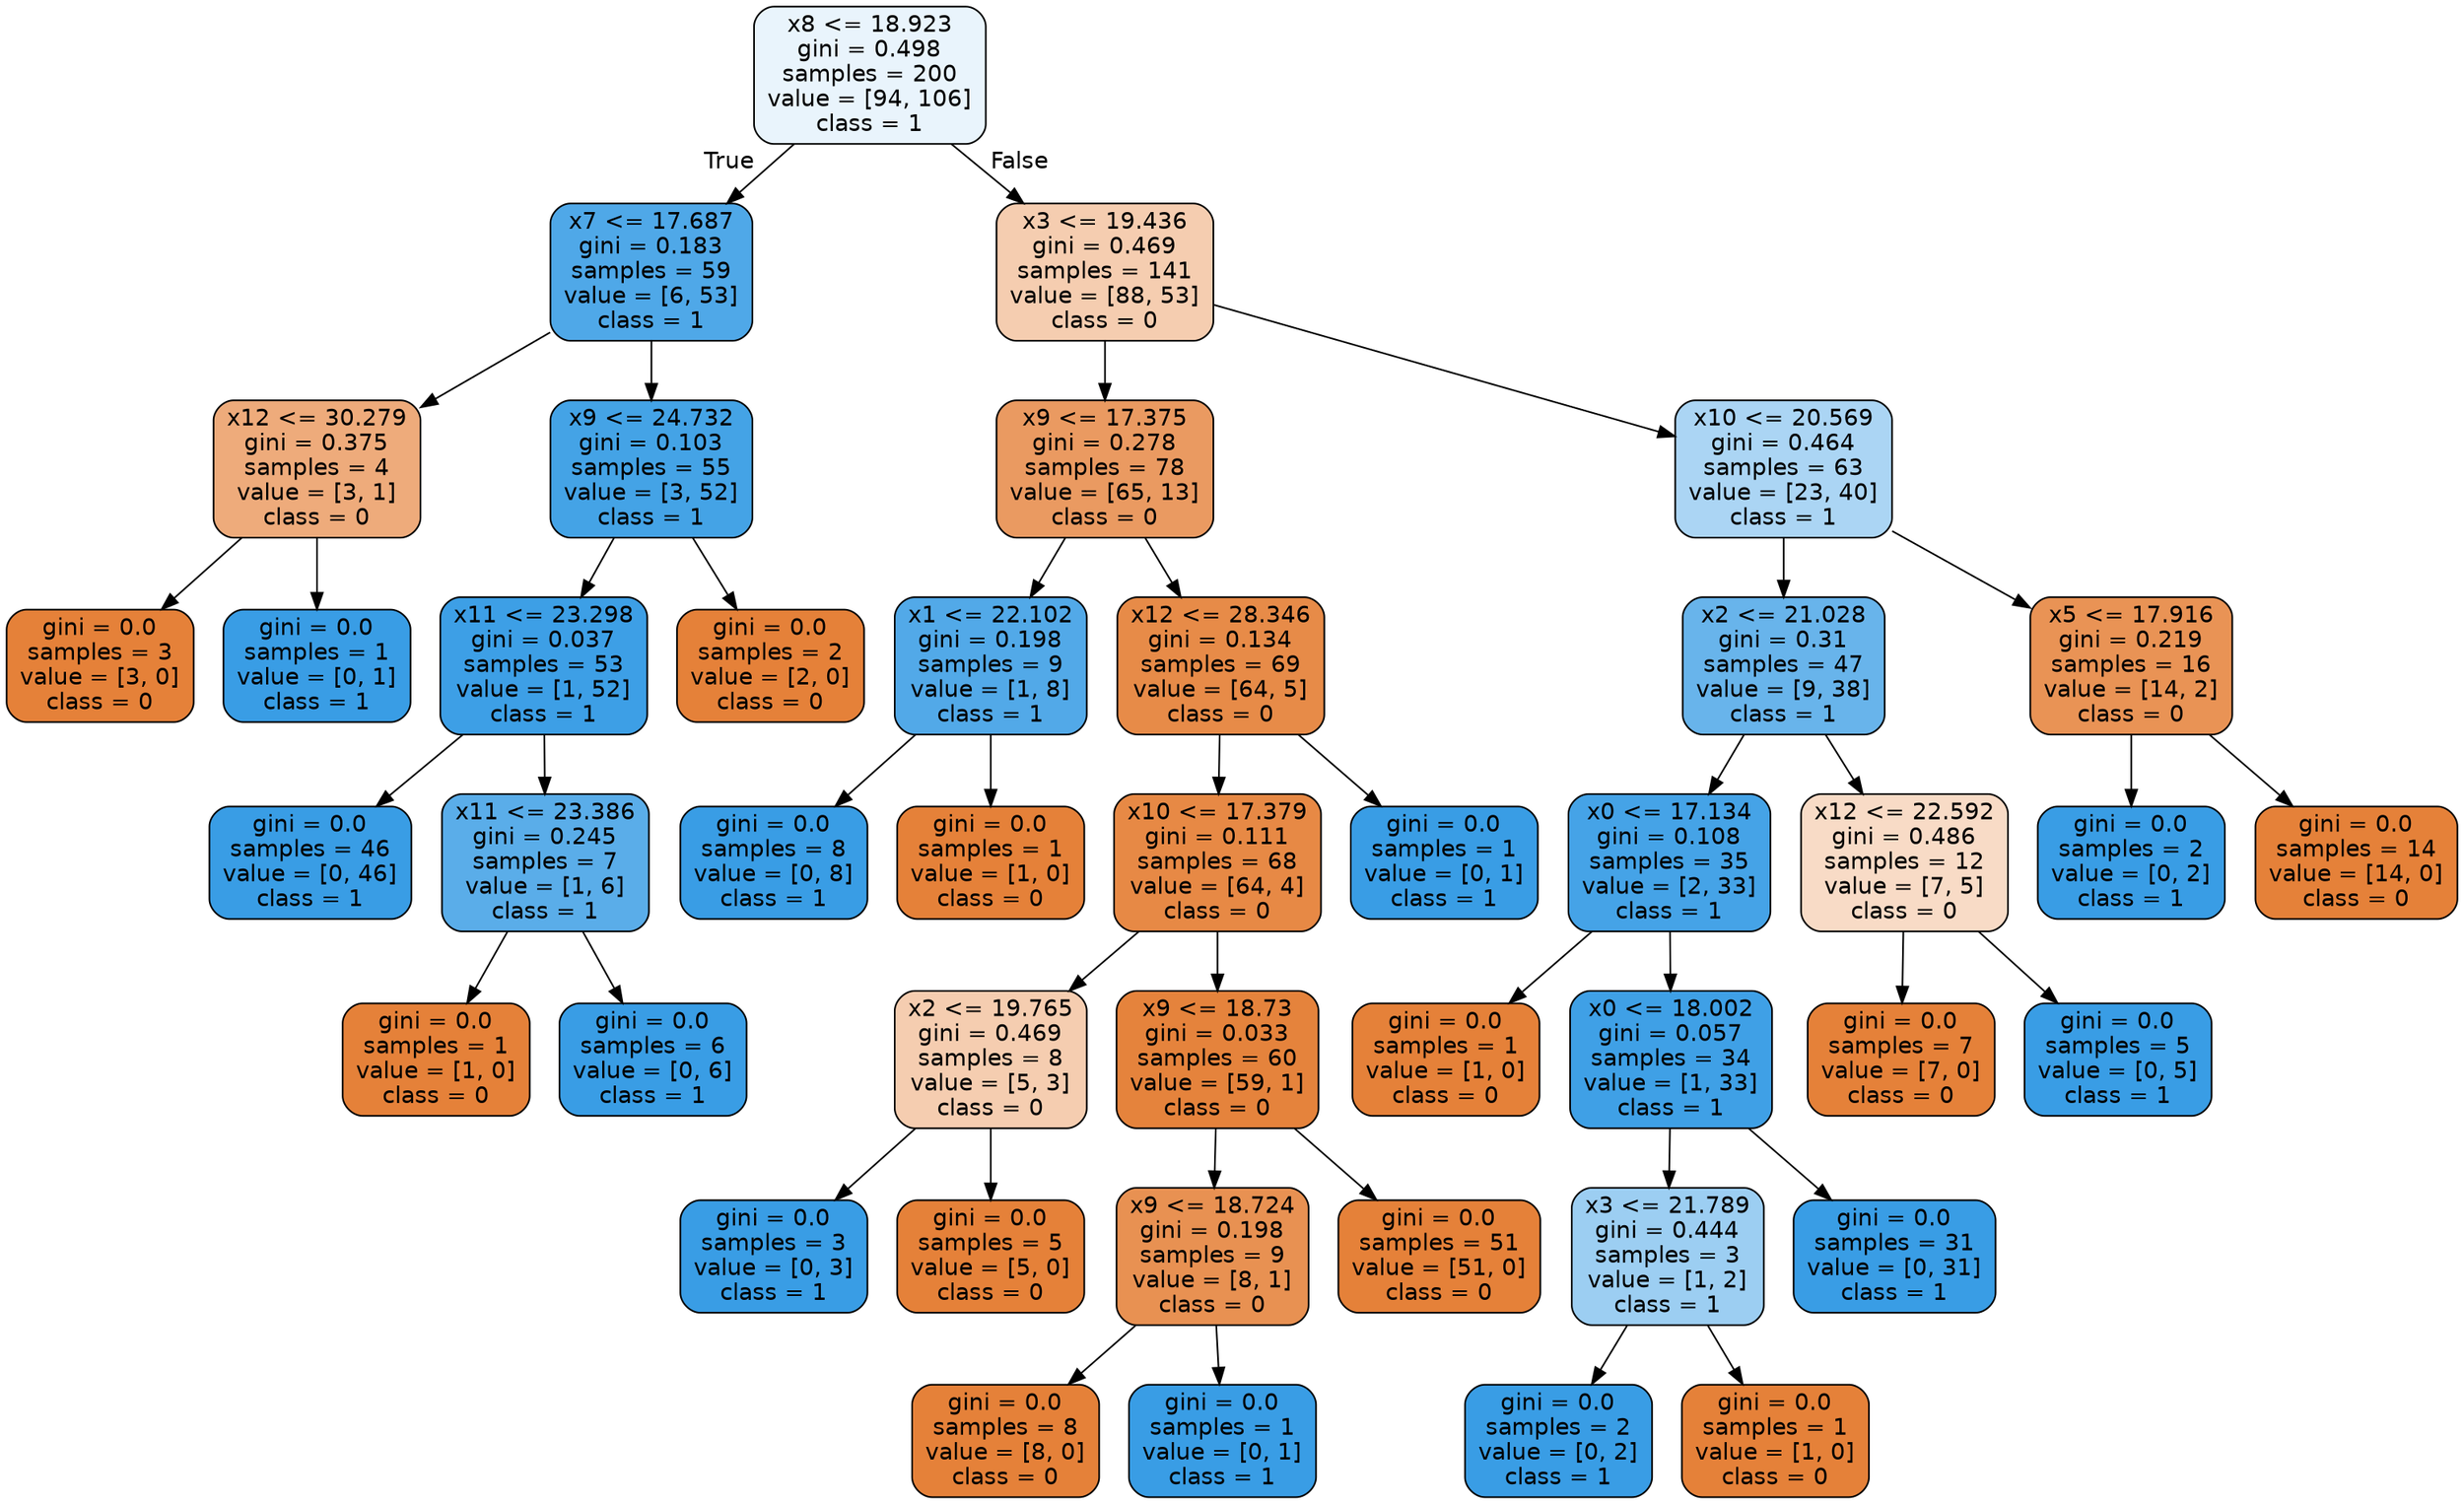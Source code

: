 digraph Tree {
node [shape=box, style="filled, rounded", color="black", fontname="helvetica"] ;
edge [fontname="helvetica"] ;
0 [label="x8 <= 18.923\ngini = 0.498\nsamples = 200\nvalue = [94, 106]\nclass = 1", fillcolor="#e9f4fc"] ;
1 [label="x7 <= 17.687\ngini = 0.183\nsamples = 59\nvalue = [6, 53]\nclass = 1", fillcolor="#4fa8e8"] ;
0 -> 1 [labeldistance=2.5, labelangle=45, headlabel="True"] ;
2 [label="x12 <= 30.279\ngini = 0.375\nsamples = 4\nvalue = [3, 1]\nclass = 0", fillcolor="#eeab7b"] ;
1 -> 2 ;
3 [label="gini = 0.0\nsamples = 3\nvalue = [3, 0]\nclass = 0", fillcolor="#e58139"] ;
2 -> 3 ;
4 [label="gini = 0.0\nsamples = 1\nvalue = [0, 1]\nclass = 1", fillcolor="#399de5"] ;
2 -> 4 ;
5 [label="x9 <= 24.732\ngini = 0.103\nsamples = 55\nvalue = [3, 52]\nclass = 1", fillcolor="#44a3e6"] ;
1 -> 5 ;
6 [label="x11 <= 23.298\ngini = 0.037\nsamples = 53\nvalue = [1, 52]\nclass = 1", fillcolor="#3d9fe6"] ;
5 -> 6 ;
7 [label="gini = 0.0\nsamples = 46\nvalue = [0, 46]\nclass = 1", fillcolor="#399de5"] ;
6 -> 7 ;
8 [label="x11 <= 23.386\ngini = 0.245\nsamples = 7\nvalue = [1, 6]\nclass = 1", fillcolor="#5aade9"] ;
6 -> 8 ;
9 [label="gini = 0.0\nsamples = 1\nvalue = [1, 0]\nclass = 0", fillcolor="#e58139"] ;
8 -> 9 ;
10 [label="gini = 0.0\nsamples = 6\nvalue = [0, 6]\nclass = 1", fillcolor="#399de5"] ;
8 -> 10 ;
11 [label="gini = 0.0\nsamples = 2\nvalue = [2, 0]\nclass = 0", fillcolor="#e58139"] ;
5 -> 11 ;
12 [label="x3 <= 19.436\ngini = 0.469\nsamples = 141\nvalue = [88, 53]\nclass = 0", fillcolor="#f5cdb0"] ;
0 -> 12 [labeldistance=2.5, labelangle=-45, headlabel="False"] ;
13 [label="x9 <= 17.375\ngini = 0.278\nsamples = 78\nvalue = [65, 13]\nclass = 0", fillcolor="#ea9a61"] ;
12 -> 13 ;
14 [label="x1 <= 22.102\ngini = 0.198\nsamples = 9\nvalue = [1, 8]\nclass = 1", fillcolor="#52a9e8"] ;
13 -> 14 ;
15 [label="gini = 0.0\nsamples = 8\nvalue = [0, 8]\nclass = 1", fillcolor="#399de5"] ;
14 -> 15 ;
16 [label="gini = 0.0\nsamples = 1\nvalue = [1, 0]\nclass = 0", fillcolor="#e58139"] ;
14 -> 16 ;
17 [label="x12 <= 28.346\ngini = 0.134\nsamples = 69\nvalue = [64, 5]\nclass = 0", fillcolor="#e78b48"] ;
13 -> 17 ;
18 [label="x10 <= 17.379\ngini = 0.111\nsamples = 68\nvalue = [64, 4]\nclass = 0", fillcolor="#e78945"] ;
17 -> 18 ;
19 [label="x2 <= 19.765\ngini = 0.469\nsamples = 8\nvalue = [5, 3]\nclass = 0", fillcolor="#f5cdb0"] ;
18 -> 19 ;
20 [label="gini = 0.0\nsamples = 3\nvalue = [0, 3]\nclass = 1", fillcolor="#399de5"] ;
19 -> 20 ;
21 [label="gini = 0.0\nsamples = 5\nvalue = [5, 0]\nclass = 0", fillcolor="#e58139"] ;
19 -> 21 ;
22 [label="x9 <= 18.73\ngini = 0.033\nsamples = 60\nvalue = [59, 1]\nclass = 0", fillcolor="#e5833c"] ;
18 -> 22 ;
23 [label="x9 <= 18.724\ngini = 0.198\nsamples = 9\nvalue = [8, 1]\nclass = 0", fillcolor="#e89152"] ;
22 -> 23 ;
24 [label="gini = 0.0\nsamples = 8\nvalue = [8, 0]\nclass = 0", fillcolor="#e58139"] ;
23 -> 24 ;
25 [label="gini = 0.0\nsamples = 1\nvalue = [0, 1]\nclass = 1", fillcolor="#399de5"] ;
23 -> 25 ;
26 [label="gini = 0.0\nsamples = 51\nvalue = [51, 0]\nclass = 0", fillcolor="#e58139"] ;
22 -> 26 ;
27 [label="gini = 0.0\nsamples = 1\nvalue = [0, 1]\nclass = 1", fillcolor="#399de5"] ;
17 -> 27 ;
28 [label="x10 <= 20.569\ngini = 0.464\nsamples = 63\nvalue = [23, 40]\nclass = 1", fillcolor="#abd5f4"] ;
12 -> 28 ;
29 [label="x2 <= 21.028\ngini = 0.31\nsamples = 47\nvalue = [9, 38]\nclass = 1", fillcolor="#68b4eb"] ;
28 -> 29 ;
30 [label="x0 <= 17.134\ngini = 0.108\nsamples = 35\nvalue = [2, 33]\nclass = 1", fillcolor="#45a3e7"] ;
29 -> 30 ;
31 [label="gini = 0.0\nsamples = 1\nvalue = [1, 0]\nclass = 0", fillcolor="#e58139"] ;
30 -> 31 ;
32 [label="x0 <= 18.002\ngini = 0.057\nsamples = 34\nvalue = [1, 33]\nclass = 1", fillcolor="#3fa0e6"] ;
30 -> 32 ;
33 [label="x3 <= 21.789\ngini = 0.444\nsamples = 3\nvalue = [1, 2]\nclass = 1", fillcolor="#9ccef2"] ;
32 -> 33 ;
34 [label="gini = 0.0\nsamples = 2\nvalue = [0, 2]\nclass = 1", fillcolor="#399de5"] ;
33 -> 34 ;
35 [label="gini = 0.0\nsamples = 1\nvalue = [1, 0]\nclass = 0", fillcolor="#e58139"] ;
33 -> 35 ;
36 [label="gini = 0.0\nsamples = 31\nvalue = [0, 31]\nclass = 1", fillcolor="#399de5"] ;
32 -> 36 ;
37 [label="x12 <= 22.592\ngini = 0.486\nsamples = 12\nvalue = [7, 5]\nclass = 0", fillcolor="#f8dbc6"] ;
29 -> 37 ;
38 [label="gini = 0.0\nsamples = 7\nvalue = [7, 0]\nclass = 0", fillcolor="#e58139"] ;
37 -> 38 ;
39 [label="gini = 0.0\nsamples = 5\nvalue = [0, 5]\nclass = 1", fillcolor="#399de5"] ;
37 -> 39 ;
40 [label="x5 <= 17.916\ngini = 0.219\nsamples = 16\nvalue = [14, 2]\nclass = 0", fillcolor="#e99355"] ;
28 -> 40 ;
41 [label="gini = 0.0\nsamples = 2\nvalue = [0, 2]\nclass = 1", fillcolor="#399de5"] ;
40 -> 41 ;
42 [label="gini = 0.0\nsamples = 14\nvalue = [14, 0]\nclass = 0", fillcolor="#e58139"] ;
40 -> 42 ;
}